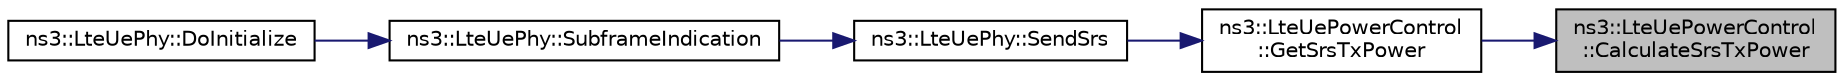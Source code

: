 digraph "ns3::LteUePowerControl::CalculateSrsTxPower"
{
 // LATEX_PDF_SIZE
  edge [fontname="Helvetica",fontsize="10",labelfontname="Helvetica",labelfontsize="10"];
  node [fontname="Helvetica",fontsize="10",shape=record];
  rankdir="RL";
  Node1 [label="ns3::LteUePowerControl\l::CalculateSrsTxPower",height=0.2,width=0.4,color="black", fillcolor="grey75", style="filled", fontcolor="black",tooltip="Calculate SRS transmit power function."];
  Node1 -> Node2 [dir="back",color="midnightblue",fontsize="10",style="solid",fontname="Helvetica"];
  Node2 [label="ns3::LteUePowerControl\l::GetSrsTxPower",height=0.2,width=0.4,color="black", fillcolor="white", style="filled",URL="$classns3_1_1_lte_ue_power_control.html#adb93130c6a533d766260640d4c41037a",tooltip="Get SRS transmit power function."];
  Node2 -> Node3 [dir="back",color="midnightblue",fontsize="10",style="solid",fontname="Helvetica"];
  Node3 [label="ns3::LteUePhy::SendSrs",height=0.2,width=0.4,color="black", fillcolor="white", style="filled",URL="$classns3_1_1_lte_ue_phy.html#af5e670e16b13fbb9368f75bedf199067",tooltip="Send the SRS signal in the last symbols of the frame."];
  Node3 -> Node4 [dir="back",color="midnightblue",fontsize="10",style="solid",fontname="Helvetica"];
  Node4 [label="ns3::LteUePhy::SubframeIndication",height=0.2,width=0.4,color="black", fillcolor="white", style="filled",URL="$classns3_1_1_lte_ue_phy.html#a65c18191859a190cbd880175e2ffeac3",tooltip="trigger from eNB the start from a new frame"];
  Node4 -> Node5 [dir="back",color="midnightblue",fontsize="10",style="solid",fontname="Helvetica"];
  Node5 [label="ns3::LteUePhy::DoInitialize",height=0.2,width=0.4,color="black", fillcolor="white", style="filled",URL="$classns3_1_1_lte_ue_phy.html#a09daf3f8475e2e1c4639b552d5381d7a",tooltip="Initialize() implementation."];
}
